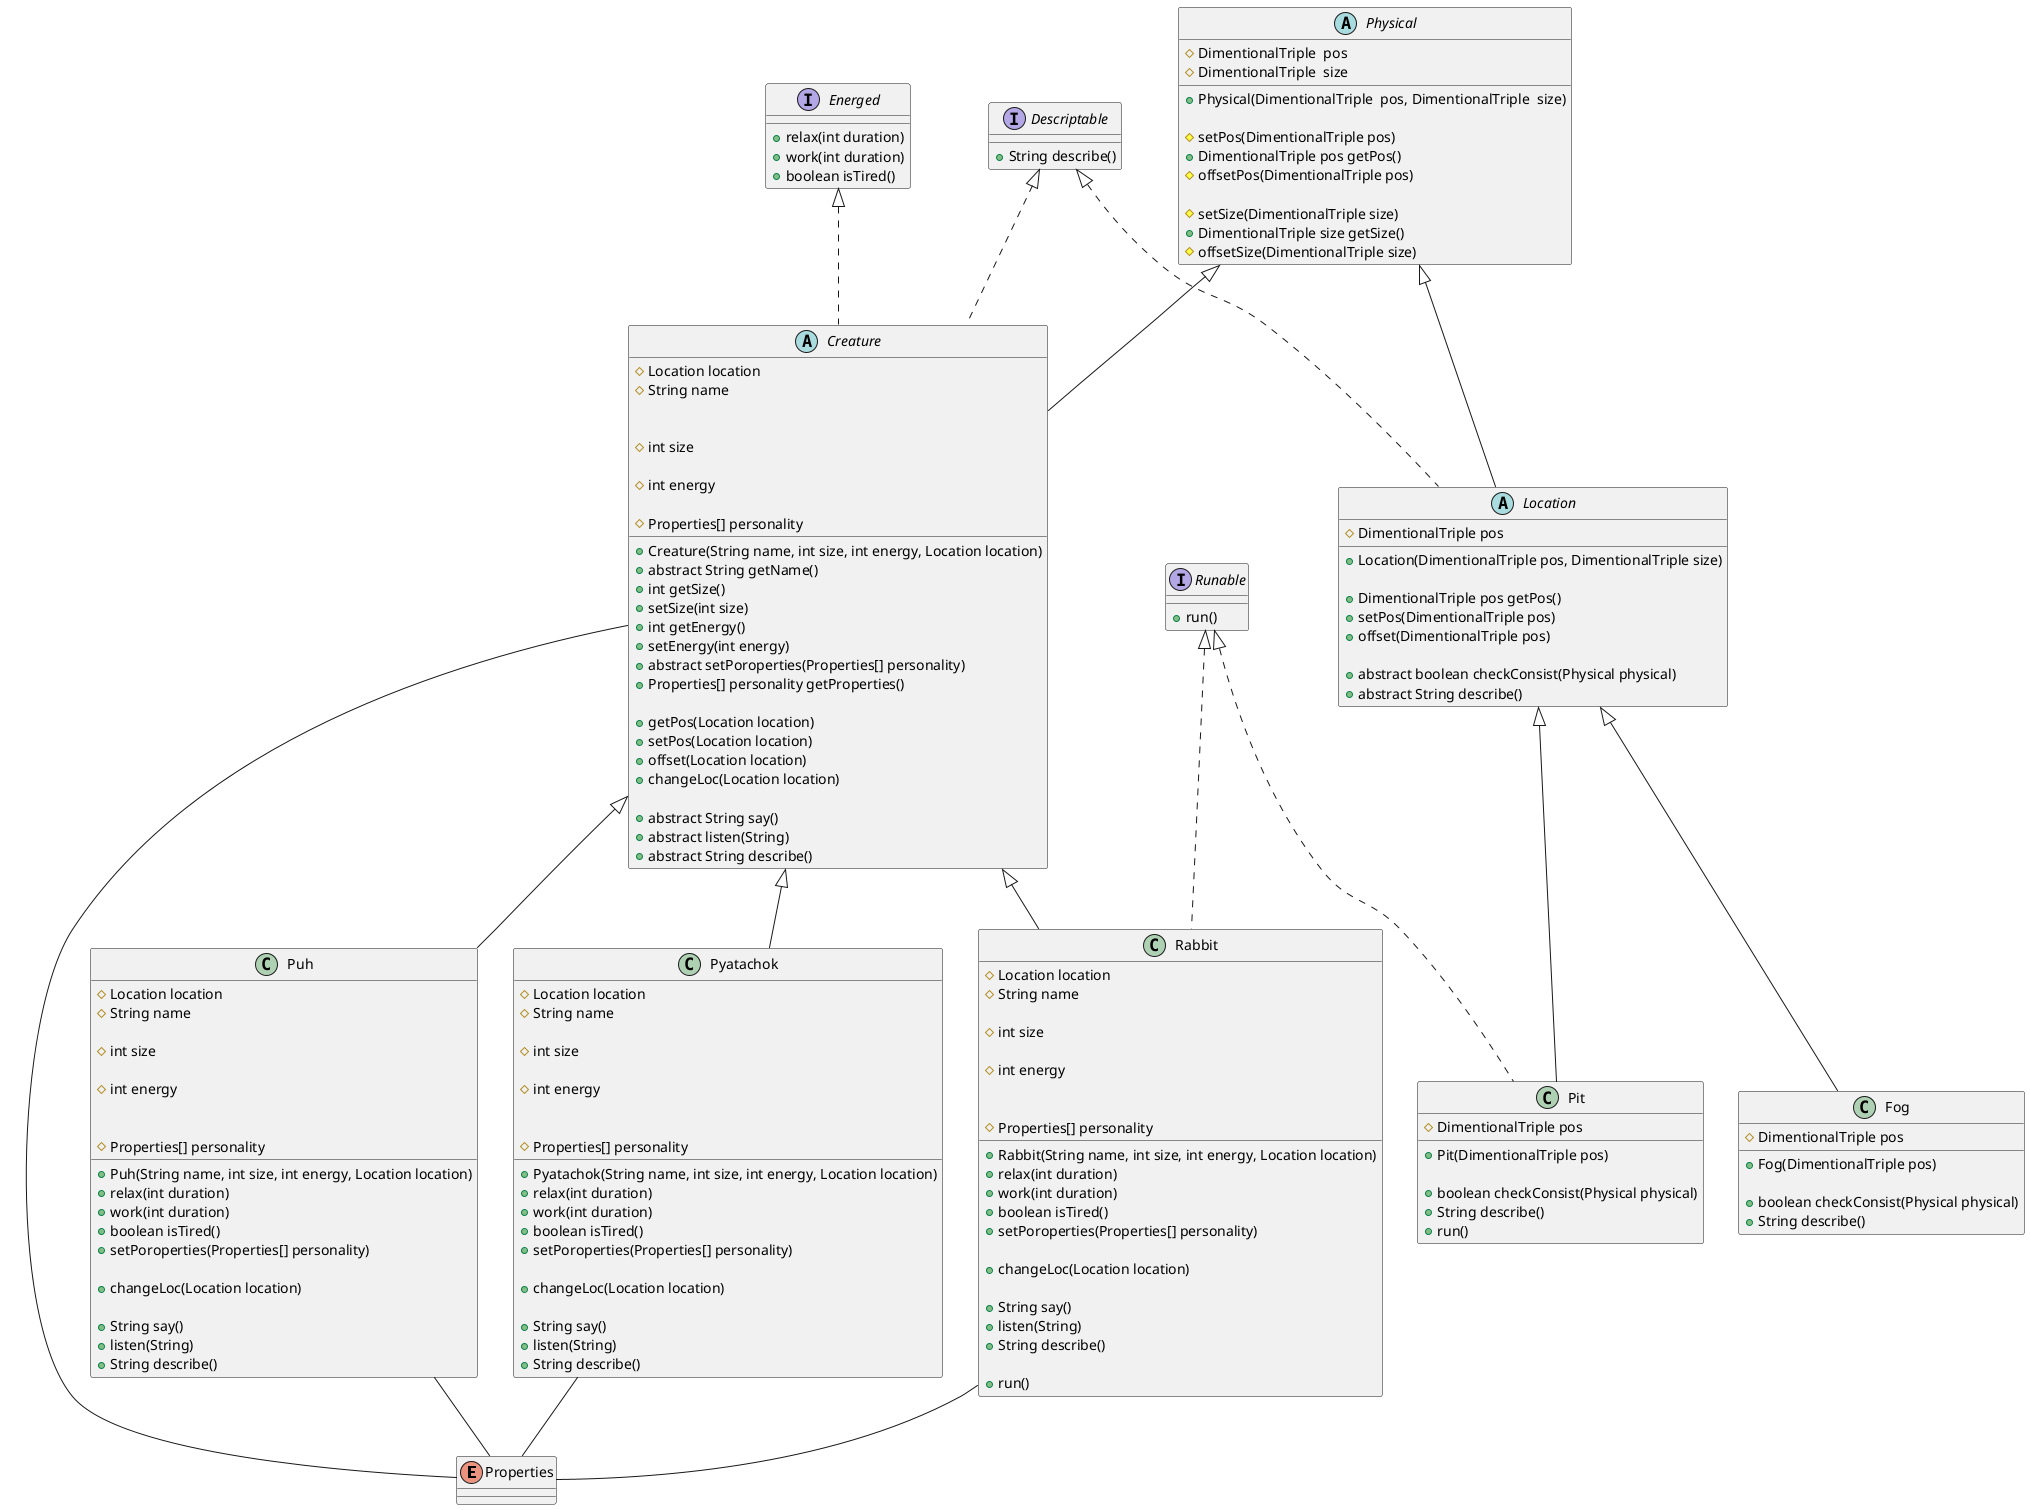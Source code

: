 @startuml Classes Model

enum Properties

abstract class Physical{
    # DimentionalTriple  pos
    # DimentionalTriple  size
    + Physical(DimentionalTriple  pos, DimentionalTriple  size)

    # setPos(DimentionalTriple pos)
    + DimentionalTriple pos getPos()
    # offsetPos(DimentionalTriple pos)

    # setSize(DimentionalTriple size)
    + DimentionalTriple size getSize()
    # offsetSize(DimentionalTriple size)

}

Creature -- Properties
abstract class Creature extends Physical implements Energed, Descriptable{
    # Location location
    + Creature(String name, int size, int energy, Location location)
    # String name

    + abstract String getName()

    # int size
    + int getSize()
    + setSize(int size)

    # int energy
    + int getEnergy()
    + setEnergy(int energy)

    # Properties[] personality
    + abstract setPoroperties(Properties[] personality)
    + Properties[] personality getProperties()

    + getPos(Location location)
    + setPos(Location location)
    + offset(Location location)
    + changeLoc(Location location)

    + abstract String say()
    + abstract listen(String)
    + abstract String describe()
}

abstract class Location extends Physical implements Descriptable{
    # DimentionalTriple pos 
    + Location(DimentionalTriple pos, DimentionalTriple size)

    + DimentionalTriple pos getPos()
    + setPos(DimentionalTriple pos)
    + offset(DimentionalTriple pos)

    + abstract boolean checkConsist(Physical physical)
    + abstract String describe()
}

interface Energed{
    + relax(int duration)
    + work(int duration)
    + boolean isTired()

}

interface Runable {
    + run()
}

interface Descriptable {
    + String describe()
}

Puh -- Properties
class Puh extends Creature {
    # Location location
    + Puh(String name, int size, int energy, Location location)
    # String name

    # int size

    # int energy

    + relax(int duration)
    + work(int duration)
    + boolean isTired()

    # Properties[] personality
    + setPoroperties(Properties[] personality)

    + changeLoc(Location location)

    + String say()
    + listen(String)
    + String describe()
}
Pyatachok -- Properties
class Pyatachok extends Creature{

    # Location location
    + Pyatachok(String name, int size, int energy, Location location)
    # String name

    # int size

    # int energy

    + relax(int duration)
    + work(int duration)
    + boolean isTired()

    # Properties[] personality
    + setPoroperties(Properties[] personality)

    + changeLoc(Location location)

    + String say()
    + listen(String)
    + String describe()
}

Rabbit -- Properties
class Rabbit extends Creature implements Runable{

    # Location location
    + Rabbit(String name, int size, int energy, Location location)
    # String name

    # int size

    # int energy

    + relax(int duration)
    + work(int duration)
    + boolean isTired()

    # Properties[] personality
    + setPoroperties(Properties[] personality)

    + changeLoc(Location location)

    + String say()
    + listen(String)
    + String describe()

    +run()
}

class Pit extends Location implements Runable{
    # DimentionalTriple pos 
    + Pit(DimentionalTriple pos)

    + boolean checkConsist(Physical physical)
    + String describe()
    + run()
}

class Fog extends Location{
    # DimentionalTriple pos 
    + Fog(DimentionalTriple pos)

    + boolean checkConsist(Physical physical)
    + String describe()
    
}